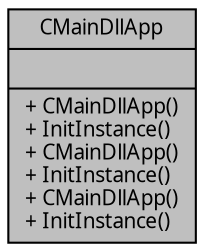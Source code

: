 digraph "CMainDllApp"
{
 // INTERACTIVE_SVG=YES
  edge [fontname="Verdana",fontsize="10",labelfontname="Verdana",labelfontsize="10"];
  node [fontname="Verdana",fontsize="10",shape=record];
  Node1 [label="{CMainDllApp\n||+ CMainDllApp()\l+ InitInstance()\l+ CMainDllApp()\l+ InitInstance()\l+ CMainDllApp()\l+ InitInstance()\l}",height=0.2,width=0.4,color="black", fillcolor="grey75", style="filled", fontcolor="black"];
}
